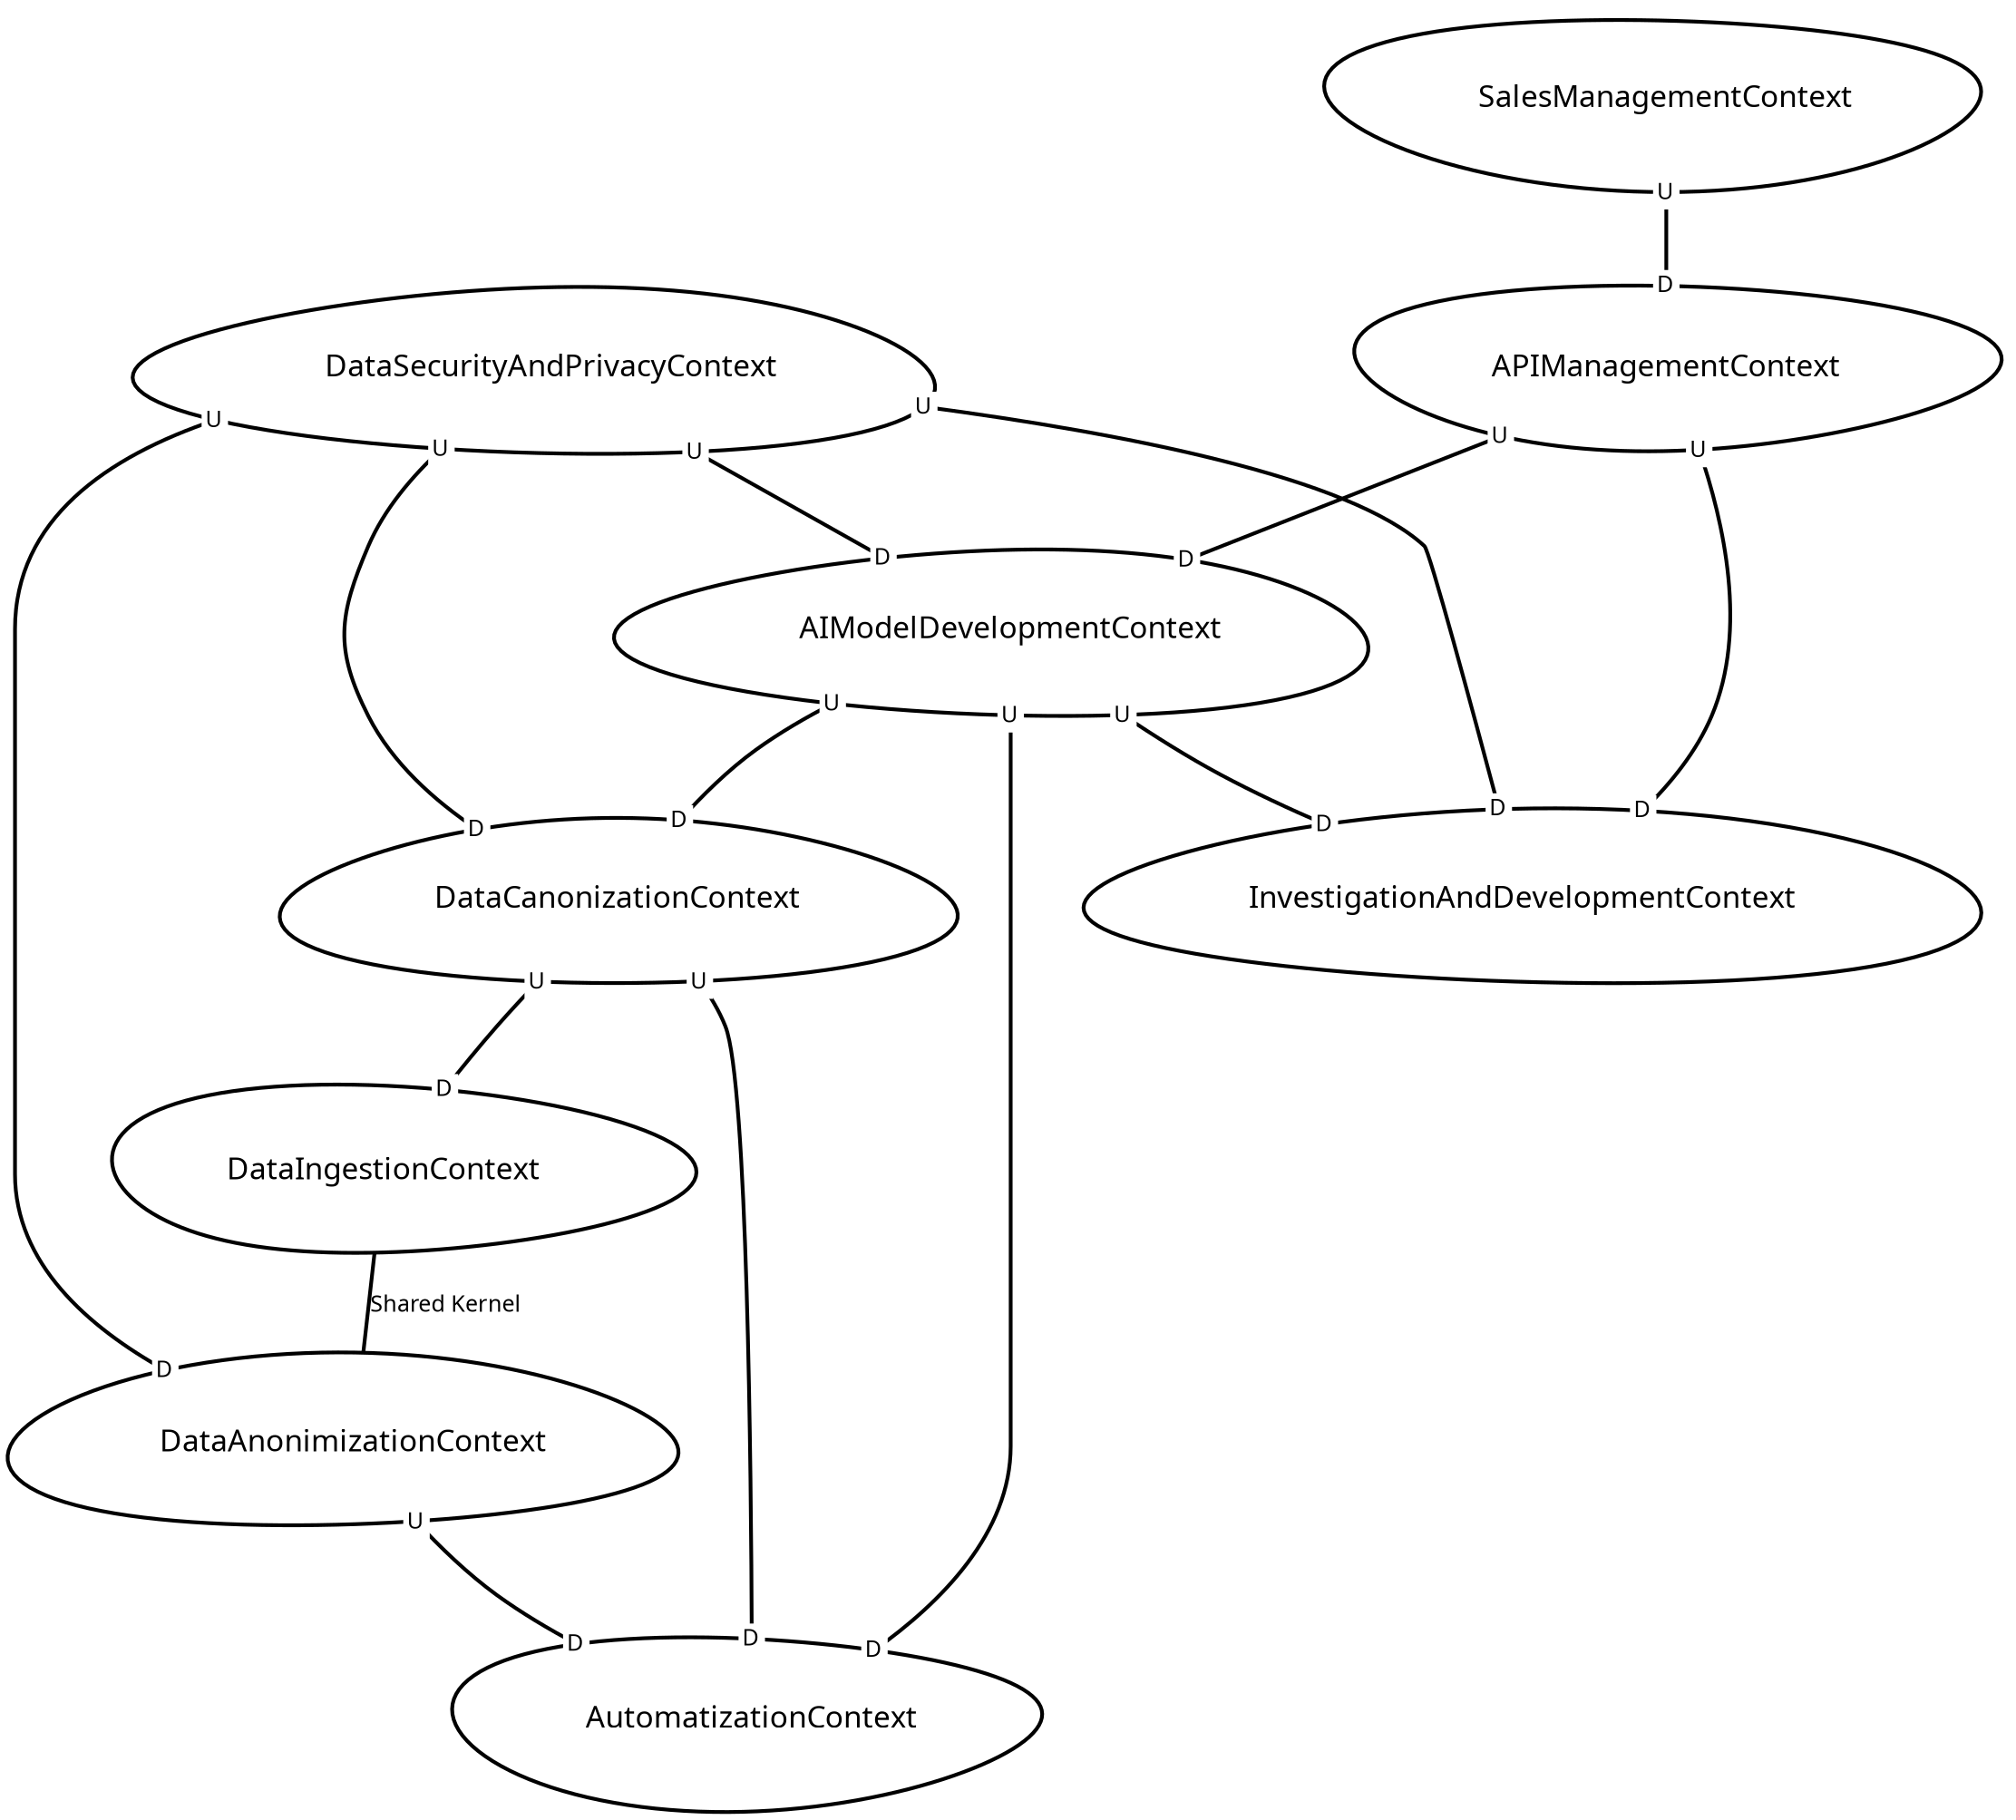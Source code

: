 digraph "ContextMapGraph" {
graph ["imagepath"="/tmp/GraphvizJava"]
"AIModelDevelopmentContext" ["margin"="0.3","orientation"="342","shape"="egg","fontsize"="16","style"="bold","label"="AIModelDevelopmentContext\n","fontname"="sans-serif"]
"DataCanonizationContext" ["margin"="0.3","orientation"="1","shape"="egg","fontsize"="16","style"="bold","label"="DataCanonizationContext\n","fontname"="sans-serif"]
"DataIngestionContext" ["margin"="0.3","orientation"="152","shape"="egg","fontsize"="16","style"="bold","label"="DataIngestionContext\n","fontname"="sans-serif"]
"DataAnonimizationContext" ["margin"="0.3","orientation"="247","shape"="egg","fontsize"="16","style"="bold","label"="DataAnonimizationContext\n","fontname"="sans-serif"]
"AutomatizationContext" ["margin"="0.3","orientation"="286","shape"="egg","fontsize"="16","style"="bold","label"="AutomatizationContext\n","fontname"="sans-serif"]
"InvestigationAndDevelopmentContext" ["margin"="0.3","orientation"="109","shape"="egg","fontsize"="16","style"="bold","label"="InvestigationAndDevelopmentContext\n","fontname"="sans-serif"]
"APIManagementContext" ["margin"="0.3","orientation"="168","shape"="egg","fontsize"="16","style"="bold","label"="APIManagementContext\n","fontname"="sans-serif"]
"DataSecurityAndPrivacyContext" ["margin"="0.3","orientation"="345","shape"="egg","fontsize"="16","style"="bold","label"="DataSecurityAndPrivacyContext\n","fontname"="sans-serif"]
"SalesManagementContext" ["margin"="0.3","orientation"="298","shape"="egg","fontsize"="16","style"="bold","label"="SalesManagementContext\n","fontname"="sans-serif"]
"AIModelDevelopmentContext" -> "DataCanonizationContext" ["headlabel"=<<table cellspacing="0" cellborder="0" border="0">
<tr><td bgcolor="white">D</td></tr>
</table>>,"labeldistance"="0","fontsize"="12","taillabel"=<<table cellspacing="0" cellborder="0" border="0">
<tr><td bgcolor="white">U</td></tr>
</table>>,"style"="bold","label"="                                        ","dir"="none","fontname"="sans-serif"]
"AIModelDevelopmentContext" -> "AutomatizationContext" ["headlabel"=<<table cellspacing="0" cellborder="0" border="0">
<tr><td bgcolor="white">D</td></tr>
</table>>,"labeldistance"="0","fontsize"="12","taillabel"=<<table cellspacing="0" cellborder="0" border="0">
<tr><td bgcolor="white">U</td></tr>
</table>>,"style"="bold","label"="                                        ","dir"="none","fontname"="sans-serif"]
"AIModelDevelopmentContext" -> "InvestigationAndDevelopmentContext" ["headlabel"=<<table cellspacing="0" cellborder="0" border="0">
<tr><td bgcolor="white">D</td></tr>
</table>>,"labeldistance"="0","fontsize"="12","taillabel"=<<table cellspacing="0" cellborder="0" border="0">
<tr><td bgcolor="white">U</td></tr>
</table>>,"style"="bold","label"="                                        ","dir"="none","fontname"="sans-serif"]
"DataCanonizationContext" -> "DataIngestionContext" ["headlabel"=<<table cellspacing="0" cellborder="0" border="0">
<tr><td bgcolor="white">D</td></tr>
</table>>,"labeldistance"="0","fontsize"="12","taillabel"=<<table cellspacing="0" cellborder="0" border="0">
<tr><td bgcolor="white">U</td></tr>
</table>>,"style"="bold","label"="                                        ","dir"="none","fontname"="sans-serif"]
"DataCanonizationContext" -> "AutomatizationContext" ["headlabel"=<<table cellspacing="0" cellborder="0" border="0">
<tr><td bgcolor="white">D</td></tr>
</table>>,"labeldistance"="0","fontsize"="12","taillabel"=<<table cellspacing="0" cellborder="0" border="0">
<tr><td bgcolor="white">U</td></tr>
</table>>,"style"="bold","label"="                                        ","dir"="none","fontname"="sans-serif"]
"DataIngestionContext" -> "DataAnonimizationContext" ["fontsize"="12","style"="bold","label"="Shared Kernel","dir"="none","fontname"="sans-serif"]
"DataAnonimizationContext" -> "AutomatizationContext" ["headlabel"=<<table cellspacing="0" cellborder="0" border="0">
<tr><td bgcolor="white">D</td></tr>
</table>>,"labeldistance"="0","fontsize"="12","taillabel"=<<table cellspacing="0" cellborder="0" border="0">
<tr><td bgcolor="white">U</td></tr>
</table>>,"style"="bold","label"="                                        ","dir"="none","fontname"="sans-serif"]
"APIManagementContext" -> "InvestigationAndDevelopmentContext" ["headlabel"=<<table cellspacing="0" cellborder="0" border="0">
<tr><td bgcolor="white">D</td></tr>
</table>>,"labeldistance"="0","fontsize"="12","taillabel"=<<table cellspacing="0" cellborder="0" border="0">
<tr><td bgcolor="white">U</td></tr>
</table>>,"style"="bold","label"="                                        ","dir"="none","fontname"="sans-serif"]
"APIManagementContext" -> "AIModelDevelopmentContext" ["headlabel"=<<table cellspacing="0" cellborder="0" border="0">
<tr><td bgcolor="white">D</td></tr>
</table>>,"labeldistance"="0","fontsize"="12","taillabel"=<<table cellspacing="0" cellborder="0" border="0">
<tr><td bgcolor="white">U</td></tr>
</table>>,"style"="bold","label"="                                        ","dir"="none","fontname"="sans-serif"]
"DataSecurityAndPrivacyContext" -> "DataCanonizationContext" ["headlabel"=<<table cellspacing="0" cellborder="0" border="0">
<tr><td bgcolor="white">D</td></tr>
</table>>,"labeldistance"="0","fontsize"="12","taillabel"=<<table cellspacing="0" cellborder="0" border="0">
<tr><td bgcolor="white">U</td></tr>
</table>>,"style"="bold","label"="                                        ","dir"="none","fontname"="sans-serif"]
"DataSecurityAndPrivacyContext" -> "DataAnonimizationContext" ["headlabel"=<<table cellspacing="0" cellborder="0" border="0">
<tr><td bgcolor="white">D</td></tr>
</table>>,"labeldistance"="0","fontsize"="12","taillabel"=<<table cellspacing="0" cellborder="0" border="0">
<tr><td bgcolor="white">U</td></tr>
</table>>,"style"="bold","label"="                                        ","dir"="none","fontname"="sans-serif"]
"DataSecurityAndPrivacyContext" -> "AIModelDevelopmentContext" ["headlabel"=<<table cellspacing="0" cellborder="0" border="0">
<tr><td bgcolor="white">D</td></tr>
</table>>,"labeldistance"="0","fontsize"="12","taillabel"=<<table cellspacing="0" cellborder="0" border="0">
<tr><td bgcolor="white">U</td></tr>
</table>>,"style"="bold","label"="                                        ","dir"="none","fontname"="sans-serif"]
"DataSecurityAndPrivacyContext" -> "InvestigationAndDevelopmentContext" ["headlabel"=<<table cellspacing="0" cellborder="0" border="0">
<tr><td bgcolor="white">D</td></tr>
</table>>,"labeldistance"="0","fontsize"="12","taillabel"=<<table cellspacing="0" cellborder="0" border="0">
<tr><td bgcolor="white">U</td></tr>
</table>>,"style"="bold","label"="                                        ","dir"="none","fontname"="sans-serif"]
"SalesManagementContext" -> "APIManagementContext" ["headlabel"=<<table cellspacing="0" cellborder="0" border="0">
<tr><td bgcolor="white">D</td></tr>
</table>>,"labeldistance"="0","fontsize"="12","taillabel"=<<table cellspacing="0" cellborder="0" border="0">
<tr><td bgcolor="white">U</td></tr>
</table>>,"style"="bold","label"="                                        ","dir"="none","fontname"="sans-serif"]
}
